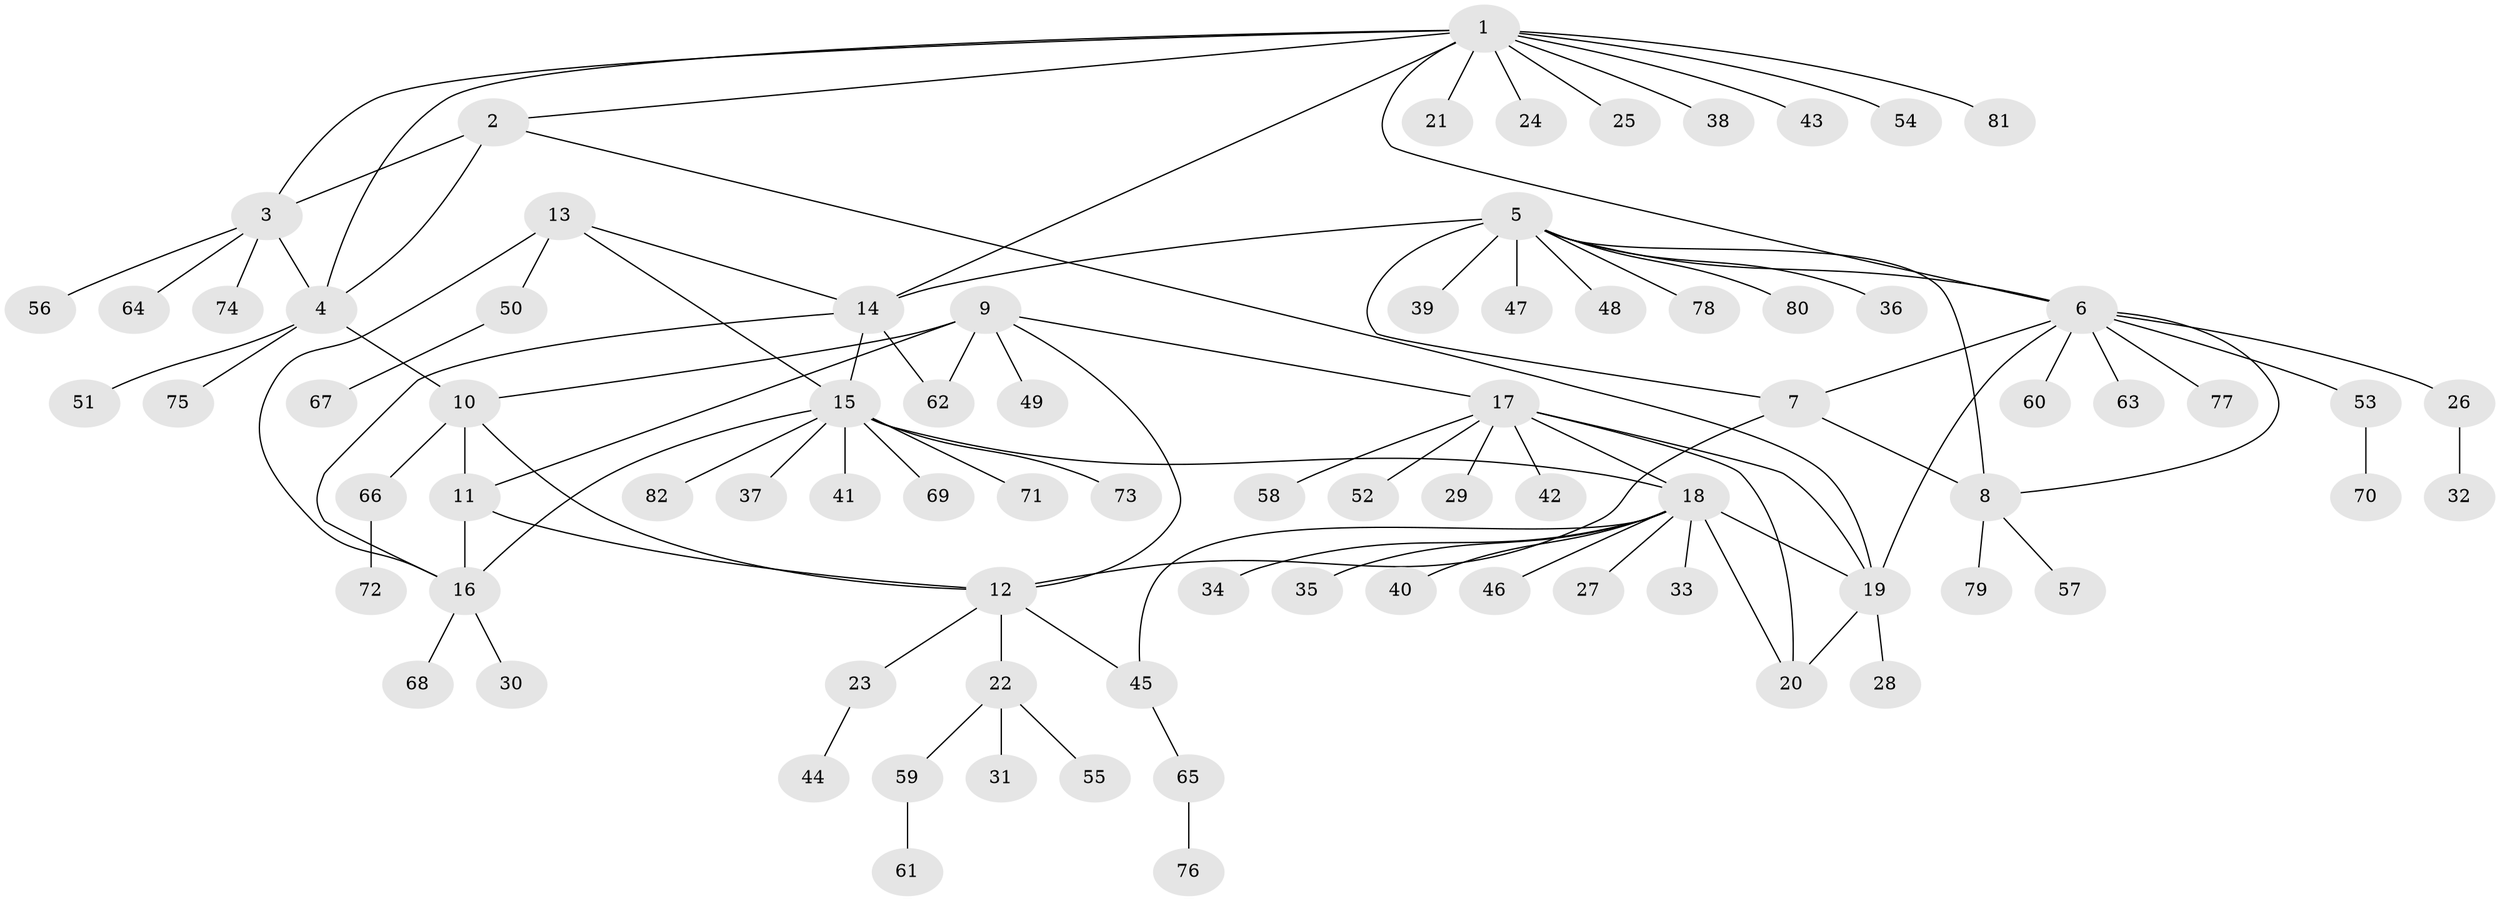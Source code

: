 // coarse degree distribution, {1: 0.6829268292682927, 8: 0.07317073170731707, 6: 0.07317073170731707, 5: 0.04878048780487805, 4: 0.04878048780487805, 7: 0.024390243902439025, 3: 0.024390243902439025, 10: 0.024390243902439025}
// Generated by graph-tools (version 1.1) at 2025/37/03/04/25 23:37:31]
// undirected, 82 vertices, 104 edges
graph export_dot {
  node [color=gray90,style=filled];
  1;
  2;
  3;
  4;
  5;
  6;
  7;
  8;
  9;
  10;
  11;
  12;
  13;
  14;
  15;
  16;
  17;
  18;
  19;
  20;
  21;
  22;
  23;
  24;
  25;
  26;
  27;
  28;
  29;
  30;
  31;
  32;
  33;
  34;
  35;
  36;
  37;
  38;
  39;
  40;
  41;
  42;
  43;
  44;
  45;
  46;
  47;
  48;
  49;
  50;
  51;
  52;
  53;
  54;
  55;
  56;
  57;
  58;
  59;
  60;
  61;
  62;
  63;
  64;
  65;
  66;
  67;
  68;
  69;
  70;
  71;
  72;
  73;
  74;
  75;
  76;
  77;
  78;
  79;
  80;
  81;
  82;
  1 -- 2;
  1 -- 3;
  1 -- 4;
  1 -- 6;
  1 -- 14;
  1 -- 21;
  1 -- 24;
  1 -- 25;
  1 -- 38;
  1 -- 43;
  1 -- 54;
  1 -- 81;
  2 -- 3;
  2 -- 4;
  2 -- 19;
  3 -- 4;
  3 -- 56;
  3 -- 64;
  3 -- 74;
  4 -- 10;
  4 -- 51;
  4 -- 75;
  5 -- 6;
  5 -- 7;
  5 -- 8;
  5 -- 14;
  5 -- 36;
  5 -- 39;
  5 -- 47;
  5 -- 48;
  5 -- 78;
  5 -- 80;
  6 -- 7;
  6 -- 8;
  6 -- 19;
  6 -- 26;
  6 -- 53;
  6 -- 60;
  6 -- 63;
  6 -- 77;
  7 -- 8;
  7 -- 12;
  8 -- 57;
  8 -- 79;
  9 -- 10;
  9 -- 11;
  9 -- 12;
  9 -- 17;
  9 -- 49;
  9 -- 62;
  10 -- 11;
  10 -- 12;
  10 -- 66;
  11 -- 12;
  11 -- 16;
  12 -- 22;
  12 -- 23;
  12 -- 45;
  13 -- 14;
  13 -- 15;
  13 -- 16;
  13 -- 50;
  14 -- 15;
  14 -- 16;
  14 -- 62;
  15 -- 16;
  15 -- 18;
  15 -- 37;
  15 -- 41;
  15 -- 69;
  15 -- 71;
  15 -- 73;
  15 -- 82;
  16 -- 30;
  16 -- 68;
  17 -- 18;
  17 -- 19;
  17 -- 20;
  17 -- 29;
  17 -- 42;
  17 -- 52;
  17 -- 58;
  18 -- 19;
  18 -- 20;
  18 -- 27;
  18 -- 33;
  18 -- 34;
  18 -- 35;
  18 -- 40;
  18 -- 45;
  18 -- 46;
  19 -- 20;
  19 -- 28;
  22 -- 31;
  22 -- 55;
  22 -- 59;
  23 -- 44;
  26 -- 32;
  45 -- 65;
  50 -- 67;
  53 -- 70;
  59 -- 61;
  65 -- 76;
  66 -- 72;
}
